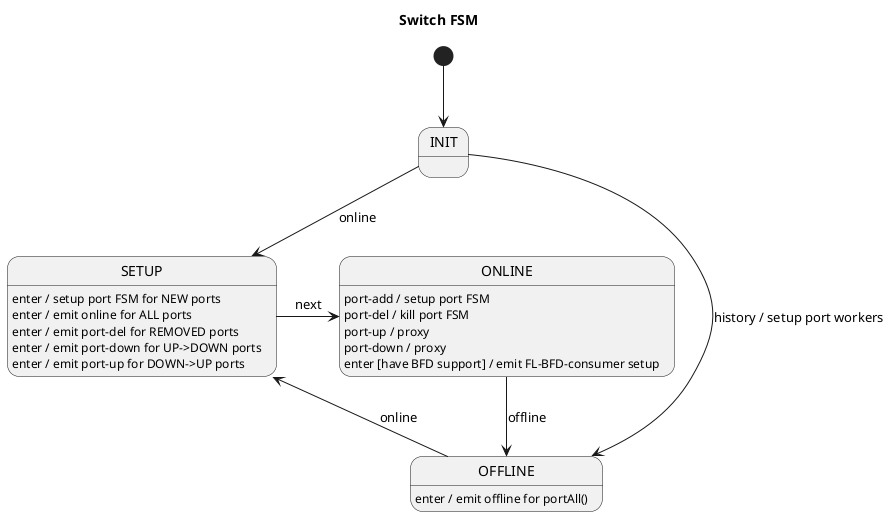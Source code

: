 Internal data:
* switchId
* list of portNumber+upState

Input signals:
* history
* online
* offline
* port-add
* port-del
* port-up
* port-down

Output signals:
* online
* offline
* setup-port
* remove-port
* port-up
* port-down

@startuml
title Switch FSM

[*] --> INIT

INIT --> OFFLINE : history / setup port workers
INIT --> SETUP : online

SETUP : enter / setup port FSM for NEW ports
SETUP : enter / emit online for ALL ports
SETUP : enter / emit port-del for REMOVED ports
SETUP : enter / emit port-down for UP->DOWN ports
SETUP : enter / emit port-up for DOWN->UP ports
SETUP -r-> ONLINE : next

ONLINE : port-add / setup port FSM
ONLINE : port-del / kill port FSM
ONLINE : port-up / proxy
ONLINE : port-down / proxy
ONLINE : enter [have BFD support] / emit FL-BFD-consumer setup
ONLINE --> OFFLINE : offline

OFFLINE : enter / emit offline for portAll()
OFFLINE --> SETUP : online
@enduml
